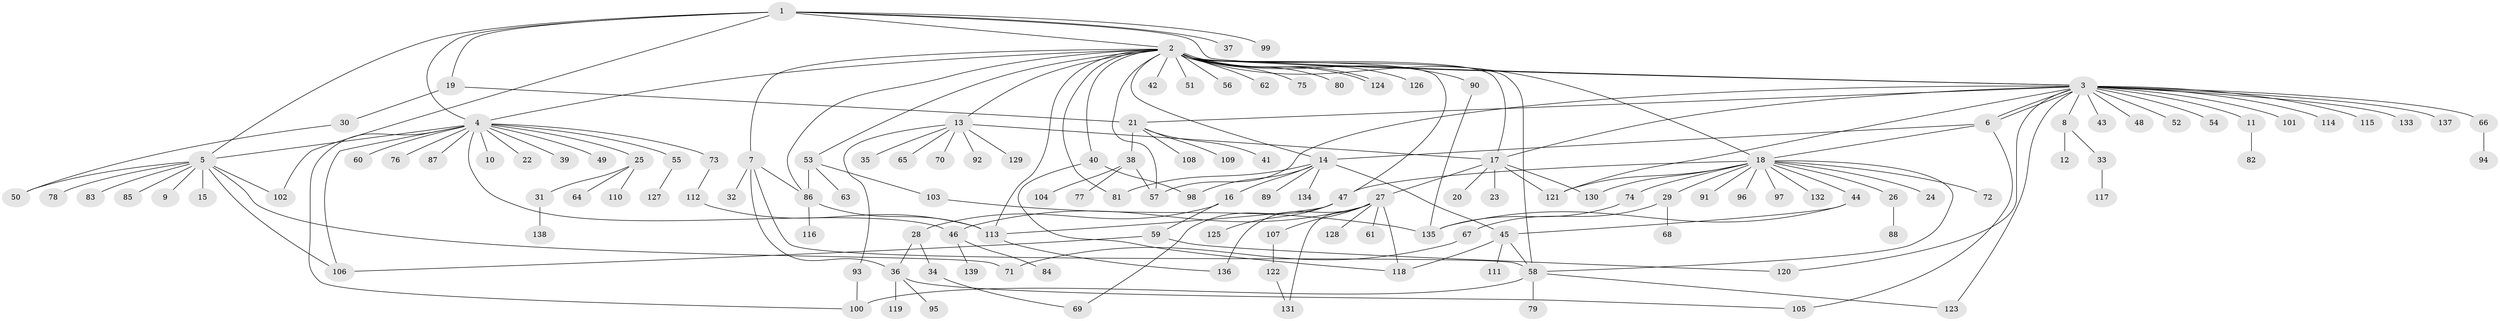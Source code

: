 // Generated by graph-tools (version 1.1) at 2025/35/03/09/25 02:35:41]
// undirected, 139 vertices, 185 edges
graph export_dot {
graph [start="1"]
  node [color=gray90,style=filled];
  1;
  2;
  3;
  4;
  5;
  6;
  7;
  8;
  9;
  10;
  11;
  12;
  13;
  14;
  15;
  16;
  17;
  18;
  19;
  20;
  21;
  22;
  23;
  24;
  25;
  26;
  27;
  28;
  29;
  30;
  31;
  32;
  33;
  34;
  35;
  36;
  37;
  38;
  39;
  40;
  41;
  42;
  43;
  44;
  45;
  46;
  47;
  48;
  49;
  50;
  51;
  52;
  53;
  54;
  55;
  56;
  57;
  58;
  59;
  60;
  61;
  62;
  63;
  64;
  65;
  66;
  67;
  68;
  69;
  70;
  71;
  72;
  73;
  74;
  75;
  76;
  77;
  78;
  79;
  80;
  81;
  82;
  83;
  84;
  85;
  86;
  87;
  88;
  89;
  90;
  91;
  92;
  93;
  94;
  95;
  96;
  97;
  98;
  99;
  100;
  101;
  102;
  103;
  104;
  105;
  106;
  107;
  108;
  109;
  110;
  111;
  112;
  113;
  114;
  115;
  116;
  117;
  118;
  119;
  120;
  121;
  122;
  123;
  124;
  125;
  126;
  127;
  128;
  129;
  130;
  131;
  132;
  133;
  134;
  135;
  136;
  137;
  138;
  139;
  1 -- 2;
  1 -- 3;
  1 -- 4;
  1 -- 5;
  1 -- 19;
  1 -- 37;
  1 -- 99;
  1 -- 102;
  2 -- 3;
  2 -- 4;
  2 -- 7;
  2 -- 13;
  2 -- 14;
  2 -- 17;
  2 -- 18;
  2 -- 40;
  2 -- 42;
  2 -- 47;
  2 -- 51;
  2 -- 53;
  2 -- 56;
  2 -- 57;
  2 -- 58;
  2 -- 62;
  2 -- 75;
  2 -- 80;
  2 -- 81;
  2 -- 86;
  2 -- 90;
  2 -- 113;
  2 -- 124;
  2 -- 124;
  2 -- 126;
  3 -- 6;
  3 -- 6;
  3 -- 8;
  3 -- 11;
  3 -- 17;
  3 -- 21;
  3 -- 43;
  3 -- 48;
  3 -- 52;
  3 -- 54;
  3 -- 57;
  3 -- 66;
  3 -- 101;
  3 -- 114;
  3 -- 115;
  3 -- 120;
  3 -- 121;
  3 -- 123;
  3 -- 133;
  3 -- 137;
  4 -- 5;
  4 -- 10;
  4 -- 22;
  4 -- 25;
  4 -- 39;
  4 -- 46;
  4 -- 49;
  4 -- 55;
  4 -- 60;
  4 -- 73;
  4 -- 76;
  4 -- 87;
  4 -- 100;
  4 -- 106;
  5 -- 9;
  5 -- 15;
  5 -- 50;
  5 -- 71;
  5 -- 78;
  5 -- 83;
  5 -- 85;
  5 -- 102;
  5 -- 106;
  6 -- 14;
  6 -- 18;
  6 -- 105;
  7 -- 32;
  7 -- 36;
  7 -- 58;
  7 -- 86;
  8 -- 12;
  8 -- 33;
  11 -- 82;
  13 -- 17;
  13 -- 35;
  13 -- 65;
  13 -- 70;
  13 -- 92;
  13 -- 93;
  13 -- 129;
  14 -- 16;
  14 -- 45;
  14 -- 81;
  14 -- 89;
  14 -- 98;
  14 -- 134;
  16 -- 28;
  16 -- 59;
  17 -- 20;
  17 -- 23;
  17 -- 27;
  17 -- 121;
  17 -- 130;
  18 -- 24;
  18 -- 26;
  18 -- 29;
  18 -- 44;
  18 -- 47;
  18 -- 58;
  18 -- 72;
  18 -- 74;
  18 -- 91;
  18 -- 96;
  18 -- 97;
  18 -- 121;
  18 -- 130;
  18 -- 132;
  19 -- 21;
  19 -- 30;
  21 -- 38;
  21 -- 41;
  21 -- 108;
  21 -- 109;
  25 -- 31;
  25 -- 64;
  25 -- 110;
  26 -- 88;
  27 -- 46;
  27 -- 61;
  27 -- 107;
  27 -- 118;
  27 -- 128;
  27 -- 131;
  27 -- 136;
  28 -- 34;
  28 -- 36;
  29 -- 67;
  29 -- 68;
  30 -- 50;
  31 -- 138;
  33 -- 117;
  34 -- 69;
  36 -- 95;
  36 -- 105;
  36 -- 119;
  38 -- 57;
  38 -- 77;
  38 -- 104;
  40 -- 98;
  40 -- 118;
  44 -- 45;
  44 -- 135;
  45 -- 58;
  45 -- 111;
  45 -- 118;
  46 -- 84;
  46 -- 139;
  47 -- 69;
  47 -- 113;
  47 -- 125;
  53 -- 63;
  53 -- 86;
  53 -- 103;
  55 -- 127;
  58 -- 79;
  58 -- 100;
  58 -- 123;
  59 -- 106;
  59 -- 120;
  66 -- 94;
  67 -- 71;
  73 -- 112;
  74 -- 135;
  86 -- 113;
  86 -- 116;
  90 -- 135;
  93 -- 100;
  103 -- 135;
  107 -- 122;
  112 -- 113;
  113 -- 136;
  122 -- 131;
}
